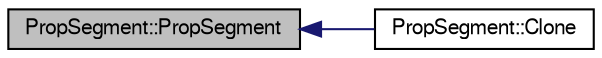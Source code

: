 digraph "PropSegment::PropSegment"
{
  bgcolor="transparent";
  edge [fontname="FreeSans",fontsize="10",labelfontname="FreeSans",labelfontsize="10"];
  node [fontname="FreeSans",fontsize="10",shape=record];
  rankdir="LR";
  Node1 [label="PropSegment::PropSegment",height=0.2,width=0.4,color="black", fillcolor="grey75", style="filled" fontcolor="black"];
  Node1 -> Node2 [dir="back",color="midnightblue",fontsize="10",style="solid",fontname="FreeSans"];
  Node2 [label="PropSegment::Clone",height=0.2,width=0.4,color="black",URL="$d0/d1e/classPropSegment.html#a61cd0f54a23fad33b6d1a223ae5c051d"];
}
